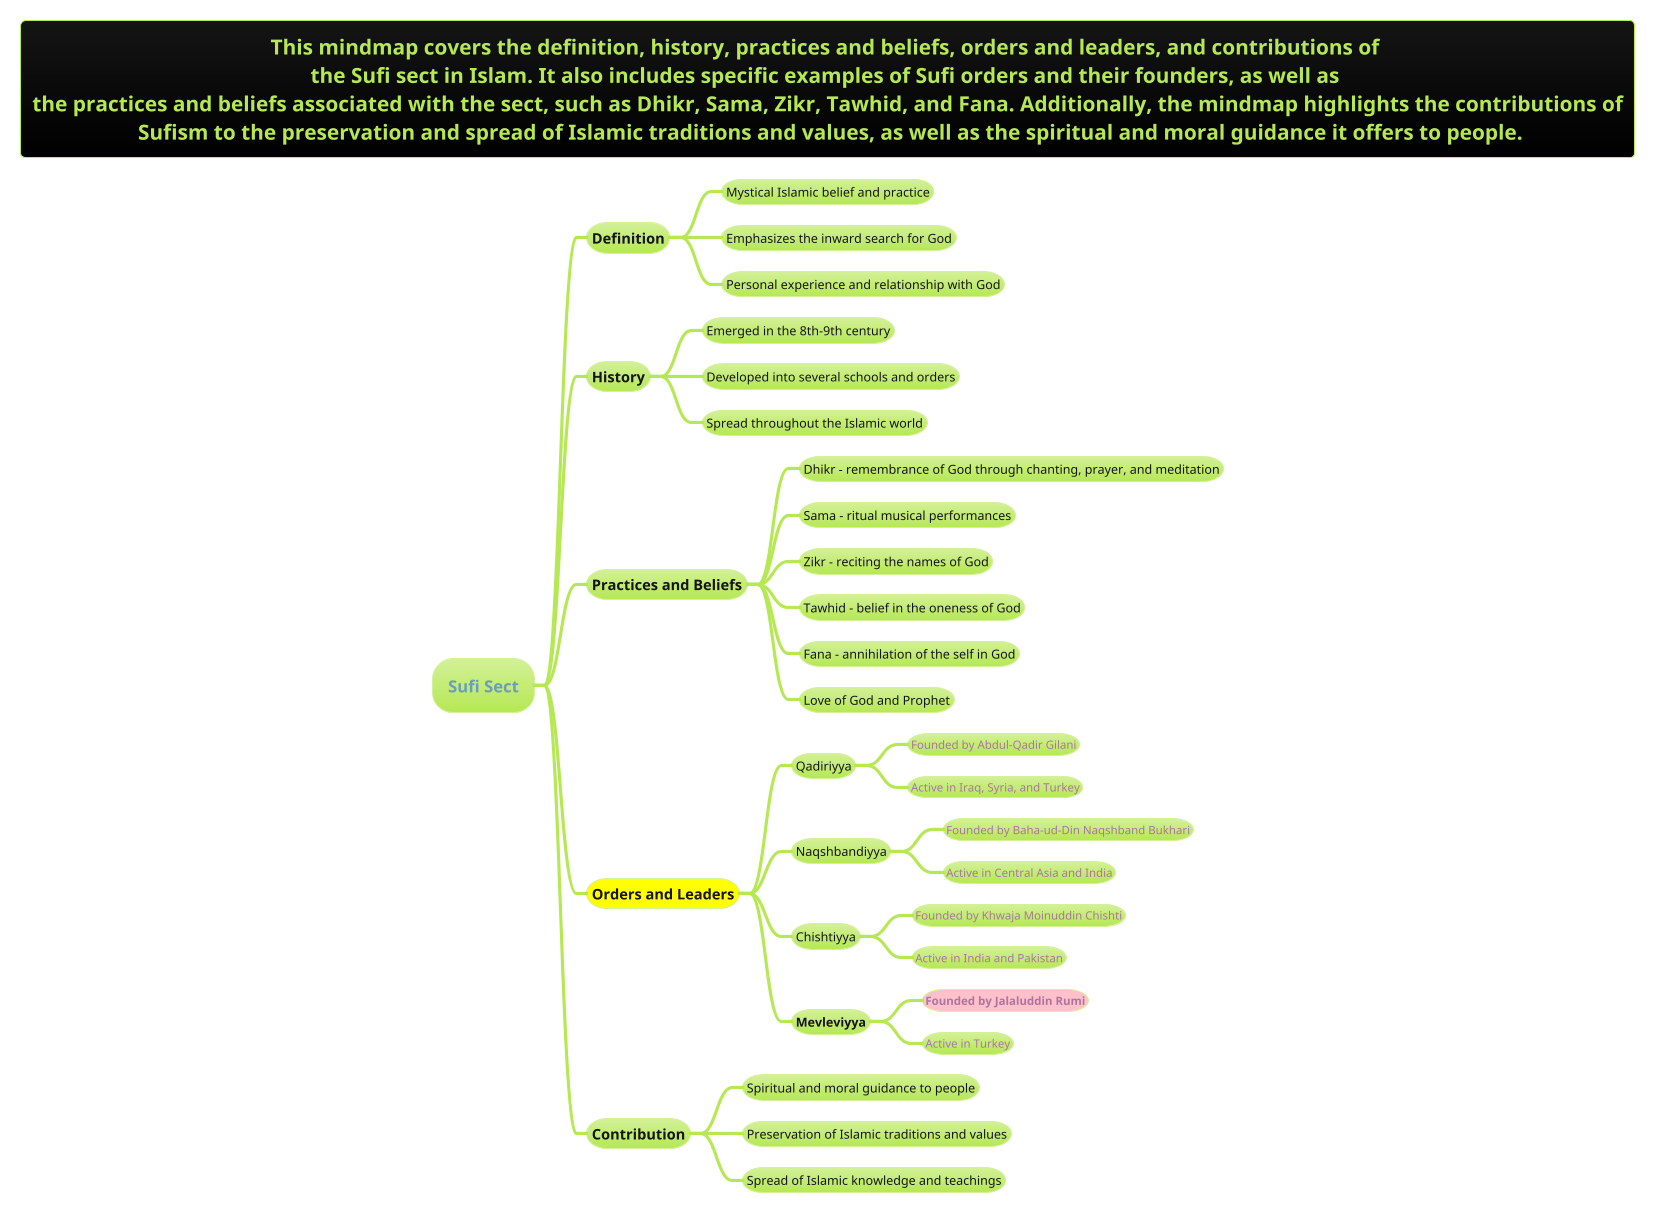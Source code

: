 @startmindmap

!theme hacker
title This mindmap covers the definition, history, practices and beliefs, orders and leaders, and contributions of \nthe Sufi sect in Islam. It also includes specific examples of Sufi orders and their founders, as well as \nthe practices and beliefs associated with the sect, such as Dhikr, Sama, Zikr, Tawhid, and Fana. Additionally, the mindmap highlights the contributions of\n Sufism to the preservation and spread of Islamic traditions and values, as well as the spiritual and moral guidance it offers to people.


* Sufi Sect
** Definition
*** Mystical Islamic belief and practice
*** Emphasizes the inward search for God
*** Personal experience and relationship with God
** History
*** Emerged in the 8th-9th century
*** Developed into several schools and orders
*** Spread throughout the Islamic world
** Practices and Beliefs
*** Dhikr - remembrance of God through chanting, prayer, and meditation
*** Sama - ritual musical performances
*** Zikr - reciting the names of God
*** Tawhid - belief in the oneness of God
*** Fana - annihilation of the self in God
*** Love of God and Prophet
**[#yellow] **Orders and Leaders**
*** Qadiriyya
**** Founded by Abdul-Qadir Gilani
**** Active in Iraq, Syria, and Turkey
*** Naqshbandiyya
**** Founded by Baha-ud-Din Naqshband Bukhari
**** Active in Central Asia and India
*** Chishtiyya
**** Founded by Khwaja Moinuddin Chishti
**** Active in India and Pakistan
*** **Mevleviyya**
****[#pink] **Founded by Jalaluddin Rumi**
**** Active in Turkey
** Contribution
*** Spiritual and moral guidance to people
*** Preservation of Islamic traditions and values
*** Spread of Islamic knowledge and teachings
@endmindmap
